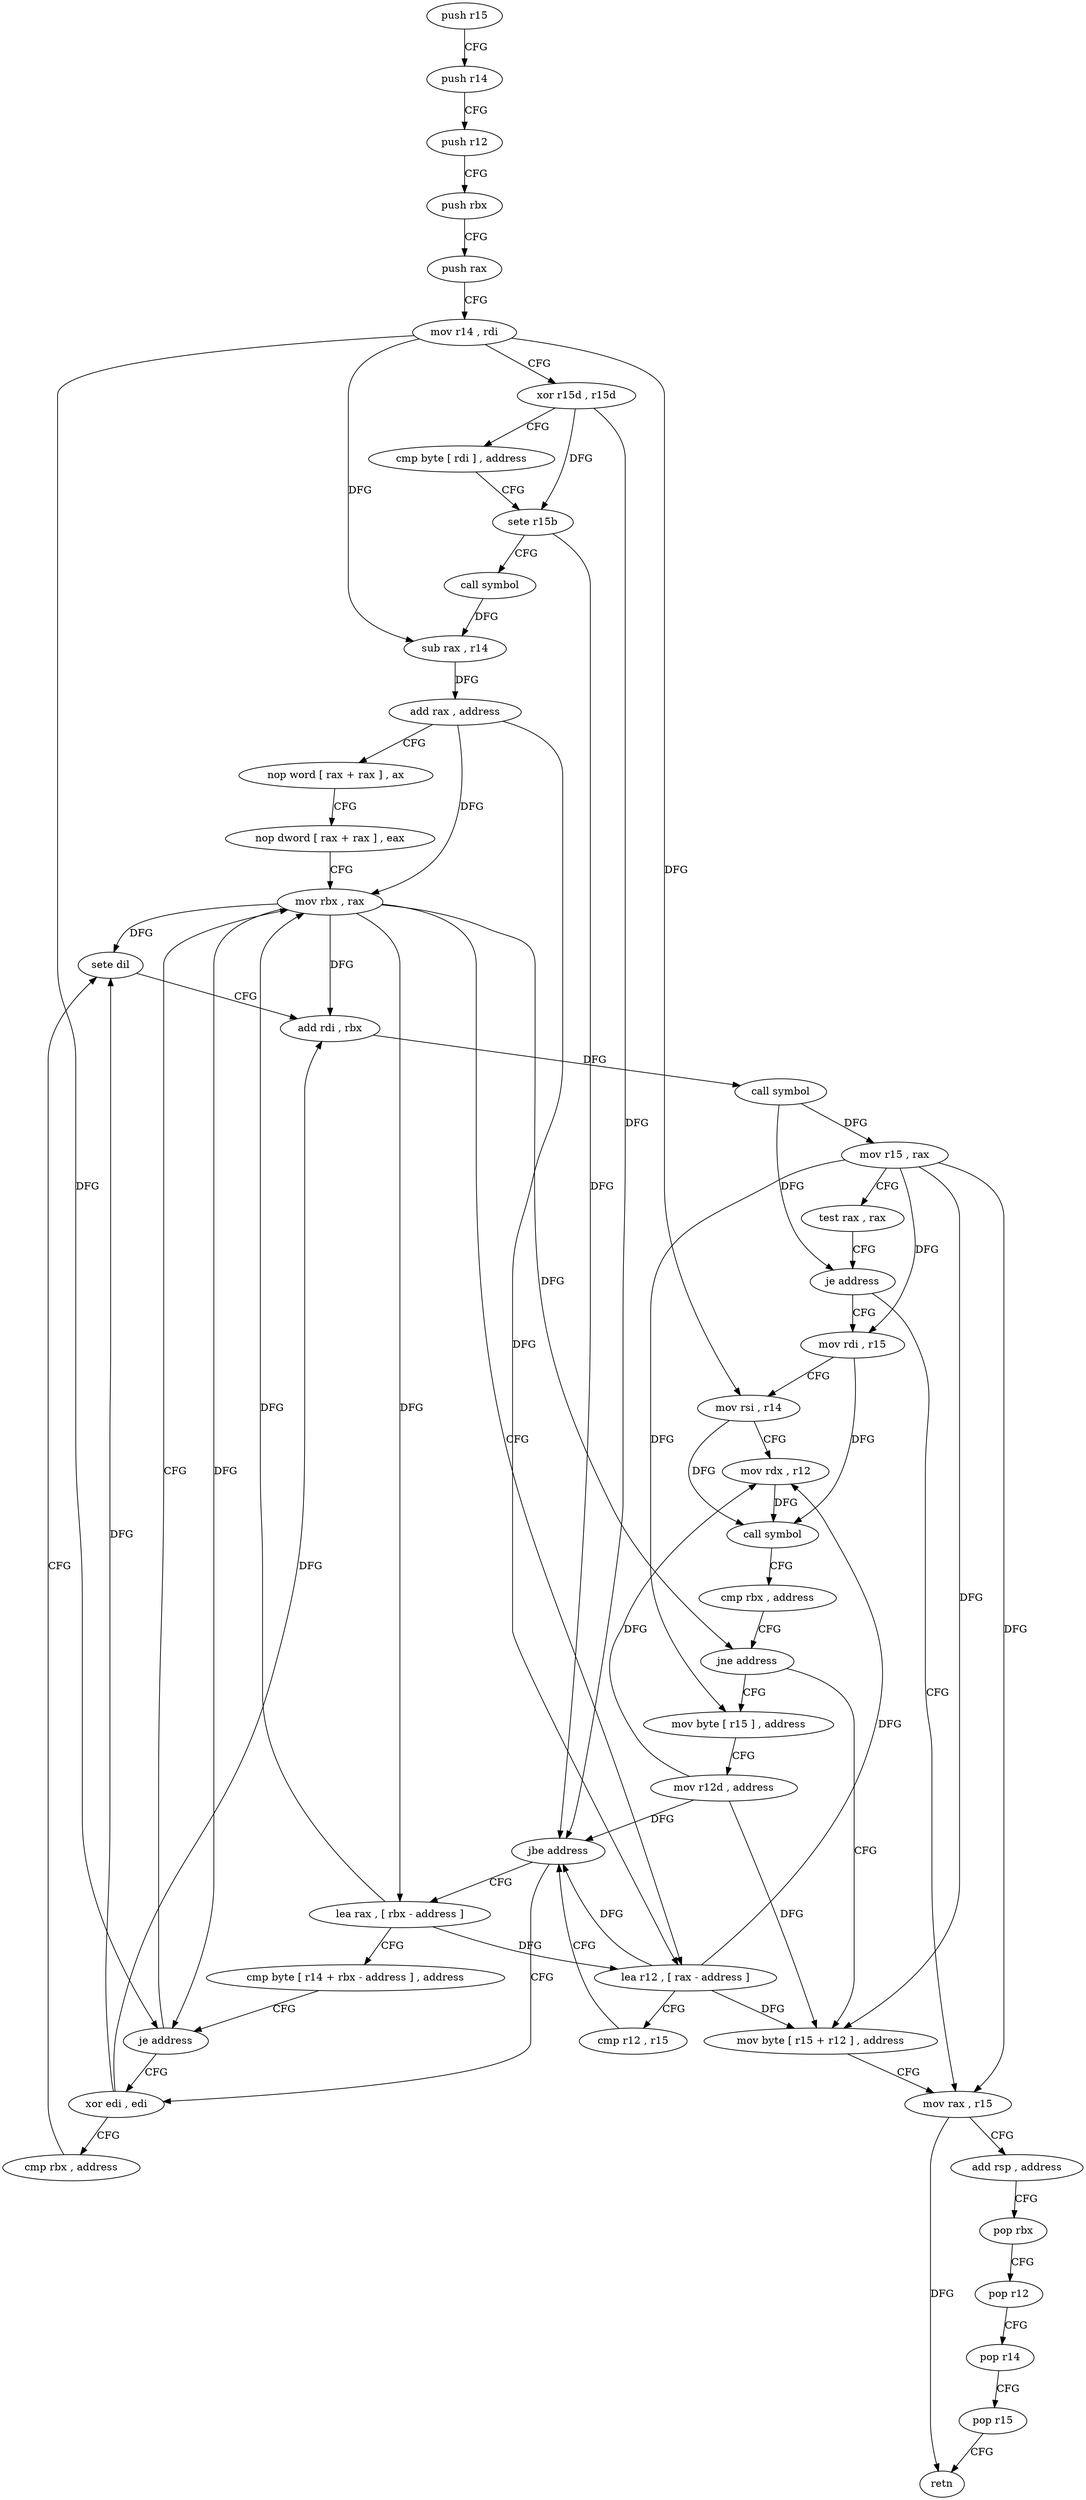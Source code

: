 digraph "func" {
"4264928" [label = "push r15" ]
"4264930" [label = "push r14" ]
"4264932" [label = "push r12" ]
"4264934" [label = "push rbx" ]
"4264935" [label = "push rax" ]
"4264936" [label = "mov r14 , rdi" ]
"4264939" [label = "xor r15d , r15d" ]
"4264942" [label = "cmp byte [ rdi ] , address" ]
"4264945" [label = "sete r15b" ]
"4264949" [label = "call symbol" ]
"4264954" [label = "sub rax , r14" ]
"4264957" [label = "add rax , address" ]
"4264961" [label = "nop word [ rax + rax ] , ax" ]
"4264971" [label = "nop dword [ rax + rax ] , eax" ]
"4264976" [label = "mov rbx , rax" ]
"4265000" [label = "xor edi , edi" ]
"4265002" [label = "cmp rbx , address" ]
"4265006" [label = "sete dil" ]
"4265010" [label = "add rdi , rbx" ]
"4265013" [label = "call symbol" ]
"4265018" [label = "mov r15 , rax" ]
"4265021" [label = "test rax , rax" ]
"4265024" [label = "je address" ]
"4265061" [label = "mov rax , r15" ]
"4265026" [label = "mov rdi , r15" ]
"4264988" [label = "lea rax , [ rbx - address ]" ]
"4264992" [label = "cmp byte [ r14 + rbx - address ] , address" ]
"4264998" [label = "je address" ]
"4265064" [label = "add rsp , address" ]
"4265068" [label = "pop rbx" ]
"4265069" [label = "pop r12" ]
"4265071" [label = "pop r14" ]
"4265073" [label = "pop r15" ]
"4265075" [label = "retn" ]
"4265029" [label = "mov rsi , r14" ]
"4265032" [label = "mov rdx , r12" ]
"4265035" [label = "call symbol" ]
"4265040" [label = "cmp rbx , address" ]
"4265044" [label = "jne address" ]
"4265056" [label = "mov byte [ r15 + r12 ] , address" ]
"4265046" [label = "mov byte [ r15 ] , address" ]
"4264979" [label = "lea r12 , [ rax - address ]" ]
"4264983" [label = "cmp r12 , r15" ]
"4264986" [label = "jbe address" ]
"4265050" [label = "mov r12d , address" ]
"4264928" -> "4264930" [ label = "CFG" ]
"4264930" -> "4264932" [ label = "CFG" ]
"4264932" -> "4264934" [ label = "CFG" ]
"4264934" -> "4264935" [ label = "CFG" ]
"4264935" -> "4264936" [ label = "CFG" ]
"4264936" -> "4264939" [ label = "CFG" ]
"4264936" -> "4264954" [ label = "DFG" ]
"4264936" -> "4264998" [ label = "DFG" ]
"4264936" -> "4265029" [ label = "DFG" ]
"4264939" -> "4264942" [ label = "CFG" ]
"4264939" -> "4264945" [ label = "DFG" ]
"4264939" -> "4264986" [ label = "DFG" ]
"4264942" -> "4264945" [ label = "CFG" ]
"4264945" -> "4264949" [ label = "CFG" ]
"4264945" -> "4264986" [ label = "DFG" ]
"4264949" -> "4264954" [ label = "DFG" ]
"4264954" -> "4264957" [ label = "DFG" ]
"4264957" -> "4264961" [ label = "CFG" ]
"4264957" -> "4264976" [ label = "DFG" ]
"4264957" -> "4264979" [ label = "DFG" ]
"4264961" -> "4264971" [ label = "CFG" ]
"4264971" -> "4264976" [ label = "CFG" ]
"4264976" -> "4264979" [ label = "CFG" ]
"4264976" -> "4265006" [ label = "DFG" ]
"4264976" -> "4265010" [ label = "DFG" ]
"4264976" -> "4264988" [ label = "DFG" ]
"4264976" -> "4264998" [ label = "DFG" ]
"4264976" -> "4265044" [ label = "DFG" ]
"4265000" -> "4265002" [ label = "CFG" ]
"4265000" -> "4265006" [ label = "DFG" ]
"4265000" -> "4265010" [ label = "DFG" ]
"4265002" -> "4265006" [ label = "CFG" ]
"4265006" -> "4265010" [ label = "CFG" ]
"4265010" -> "4265013" [ label = "DFG" ]
"4265013" -> "4265018" [ label = "DFG" ]
"4265013" -> "4265024" [ label = "DFG" ]
"4265018" -> "4265021" [ label = "CFG" ]
"4265018" -> "4265061" [ label = "DFG" ]
"4265018" -> "4265026" [ label = "DFG" ]
"4265018" -> "4265056" [ label = "DFG" ]
"4265018" -> "4265046" [ label = "DFG" ]
"4265021" -> "4265024" [ label = "CFG" ]
"4265024" -> "4265061" [ label = "CFG" ]
"4265024" -> "4265026" [ label = "CFG" ]
"4265061" -> "4265064" [ label = "CFG" ]
"4265061" -> "4265075" [ label = "DFG" ]
"4265026" -> "4265029" [ label = "CFG" ]
"4265026" -> "4265035" [ label = "DFG" ]
"4264988" -> "4264992" [ label = "CFG" ]
"4264988" -> "4264976" [ label = "DFG" ]
"4264988" -> "4264979" [ label = "DFG" ]
"4264992" -> "4264998" [ label = "CFG" ]
"4264998" -> "4264976" [ label = "CFG" ]
"4264998" -> "4265000" [ label = "CFG" ]
"4265064" -> "4265068" [ label = "CFG" ]
"4265068" -> "4265069" [ label = "CFG" ]
"4265069" -> "4265071" [ label = "CFG" ]
"4265071" -> "4265073" [ label = "CFG" ]
"4265073" -> "4265075" [ label = "CFG" ]
"4265029" -> "4265032" [ label = "CFG" ]
"4265029" -> "4265035" [ label = "DFG" ]
"4265032" -> "4265035" [ label = "DFG" ]
"4265035" -> "4265040" [ label = "CFG" ]
"4265040" -> "4265044" [ label = "CFG" ]
"4265044" -> "4265056" [ label = "CFG" ]
"4265044" -> "4265046" [ label = "CFG" ]
"4265056" -> "4265061" [ label = "CFG" ]
"4265046" -> "4265050" [ label = "CFG" ]
"4264979" -> "4264983" [ label = "CFG" ]
"4264979" -> "4264986" [ label = "DFG" ]
"4264979" -> "4265032" [ label = "DFG" ]
"4264979" -> "4265056" [ label = "DFG" ]
"4264983" -> "4264986" [ label = "CFG" ]
"4264986" -> "4265000" [ label = "CFG" ]
"4264986" -> "4264988" [ label = "CFG" ]
"4265050" -> "4265056" [ label = "DFG" ]
"4265050" -> "4265032" [ label = "DFG" ]
"4265050" -> "4264986" [ label = "DFG" ]
}
